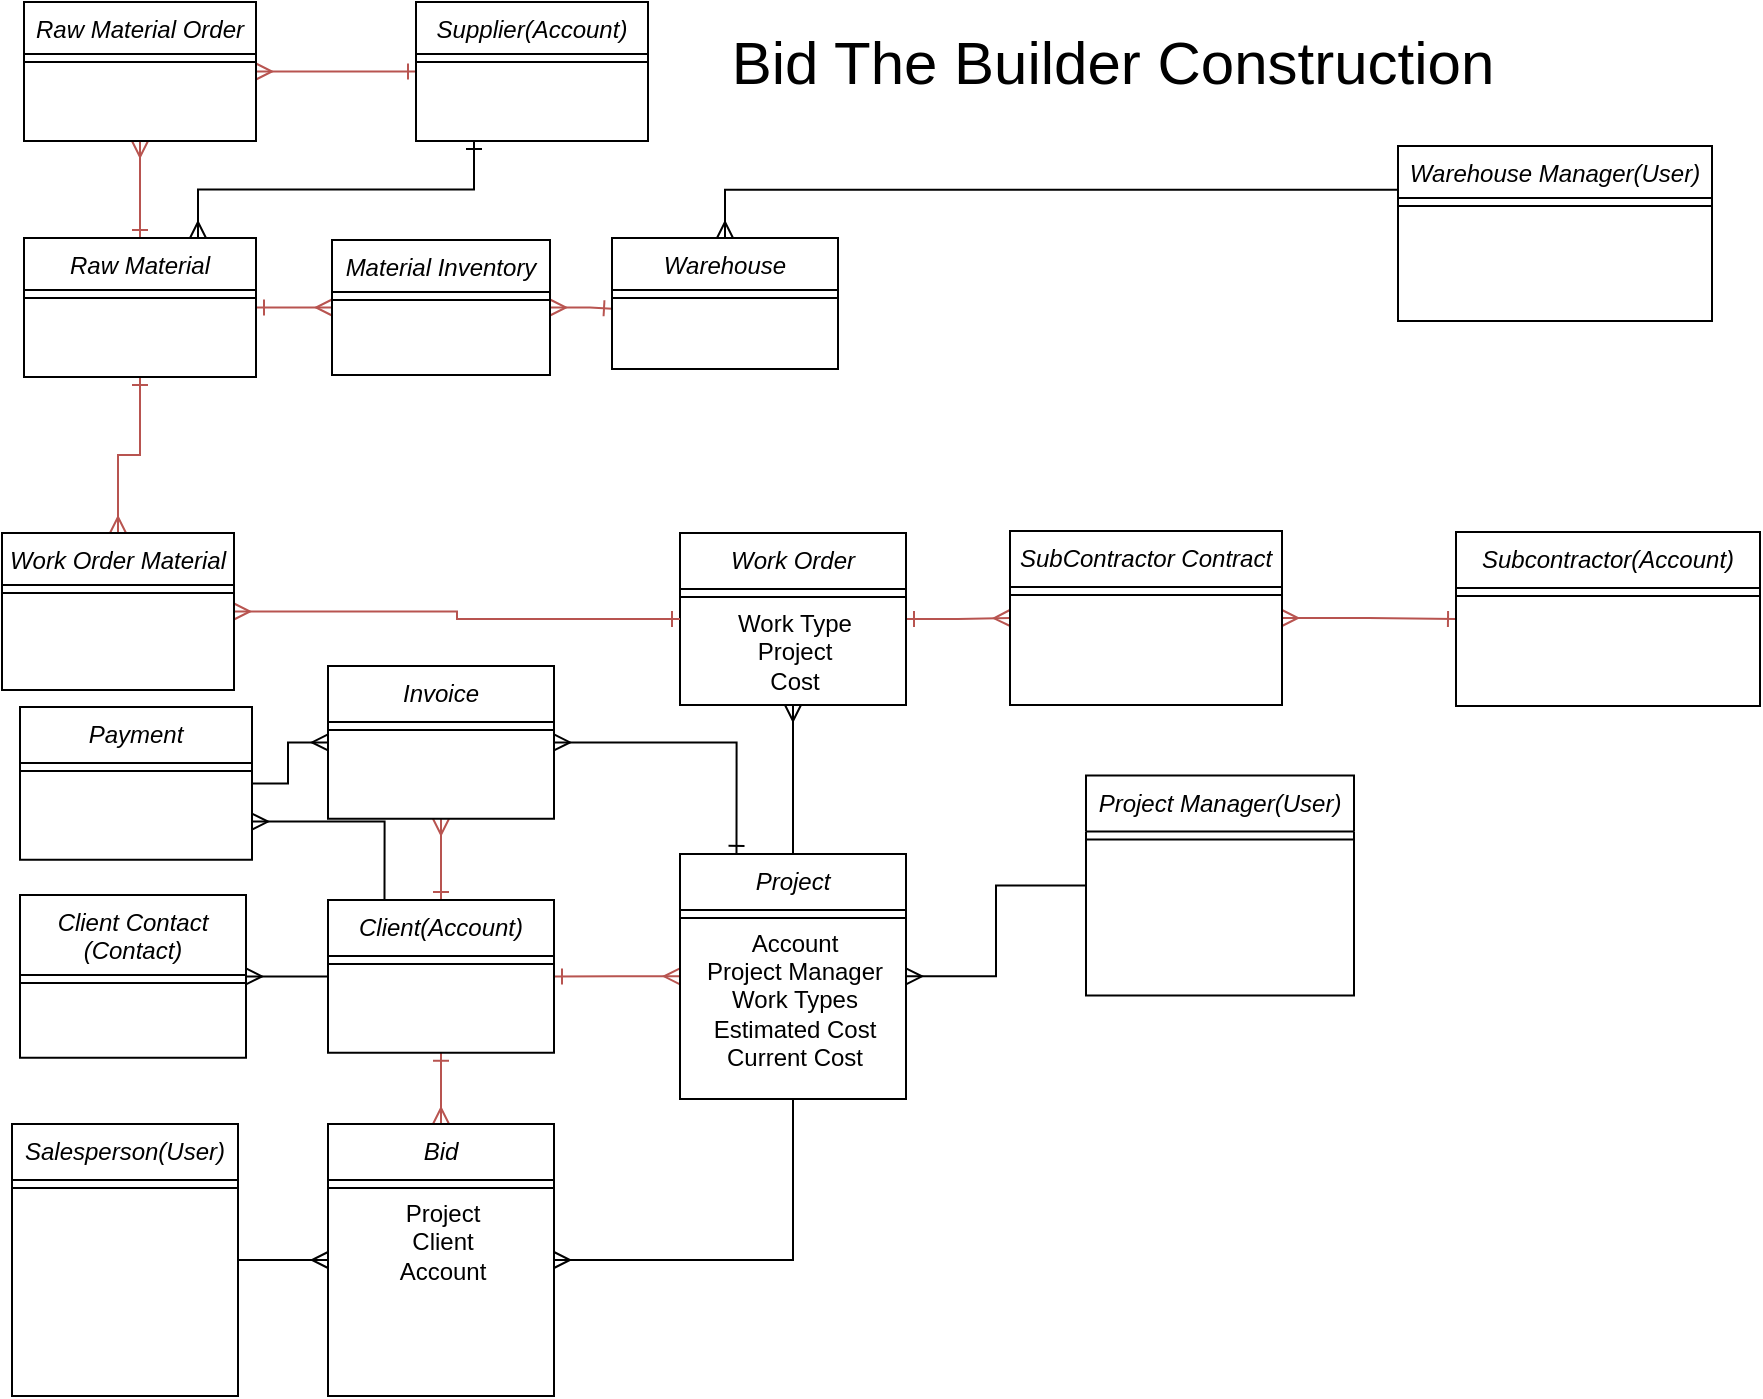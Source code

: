 <mxfile version="14.5.3" type="github">
  <diagram id="C5RBs43oDa-KdzZeNtuy" name="Page-1">
    <mxGraphModel dx="1483" dy="783" grid="0" gridSize="10" guides="1" tooltips="1" connect="1" arrows="1" fold="1" page="1" pageScale="1" pageWidth="1169" pageHeight="827" math="0" shadow="0">
      <root>
        <mxCell id="WIyWlLk6GJQsqaUBKTNV-0" />
        <mxCell id="WIyWlLk6GJQsqaUBKTNV-1" parent="WIyWlLk6GJQsqaUBKTNV-0" />
        <mxCell id="iO6xYrpzPYlNcVCM8KC9-5" value="" style="edgeStyle=orthogonalEdgeStyle;rounded=0;orthogonalLoop=1;jettySize=auto;html=1;startArrow=ERmany;startFill=0;endArrow=ERone;endFill=0;fillColor=#f8cecc;strokeColor=#b85450;" edge="1" parent="WIyWlLk6GJQsqaUBKTNV-1" source="iO6xYrpzPYlNcVCM8KC9-0" target="iO6xYrpzPYlNcVCM8KC9-3">
          <mxGeometry relative="1" as="geometry" />
        </mxCell>
        <mxCell id="iO6xYrpzPYlNcVCM8KC9-8" value="" style="edgeStyle=orthogonalEdgeStyle;rounded=0;orthogonalLoop=1;jettySize=auto;html=1;startArrow=ERmany;startFill=0;endArrow=ERone;endFill=0;fillColor=#f8cecc;strokeColor=#b85450;entryX=0;entryY=1.167;entryDx=0;entryDy=0;entryPerimeter=0;" edge="1" parent="WIyWlLk6GJQsqaUBKTNV-1" source="iO6xYrpzPYlNcVCM8KC9-0" target="iO6xYrpzPYlNcVCM8KC9-7">
          <mxGeometry relative="1" as="geometry" />
        </mxCell>
        <mxCell id="iO6xYrpzPYlNcVCM8KC9-0" value="Material Inventory" style="swimlane;fontStyle=2;align=center;verticalAlign=top;childLayout=stackLayout;horizontal=1;startSize=26;horizontalStack=0;resizeParent=1;resizeLast=0;collapsible=1;marginBottom=0;rounded=0;shadow=0;strokeWidth=1;" vertex="1" parent="WIyWlLk6GJQsqaUBKTNV-1">
          <mxGeometry x="394" y="133" width="109" height="67.5" as="geometry">
            <mxRectangle x="230" y="140" width="160" height="26" as="alternateBounds" />
          </mxGeometry>
        </mxCell>
        <mxCell id="iO6xYrpzPYlNcVCM8KC9-1" value="" style="line;html=1;strokeWidth=1;align=left;verticalAlign=middle;spacingTop=-1;spacingLeft=3;spacingRight=3;rotatable=0;labelPosition=right;points=[];portConstraint=eastwest;" vertex="1" parent="iO6xYrpzPYlNcVCM8KC9-0">
          <mxGeometry y="26" width="109" height="8" as="geometry" />
        </mxCell>
        <mxCell id="iO6xYrpzPYlNcVCM8KC9-54" value="" style="edgeStyle=orthogonalEdgeStyle;rounded=0;orthogonalLoop=1;jettySize=auto;html=1;startArrow=ERone;startFill=0;endArrow=ERmany;endFill=0;fillColor=#f8cecc;strokeColor=#b85450;" edge="1" parent="WIyWlLk6GJQsqaUBKTNV-1" source="iO6xYrpzPYlNcVCM8KC9-3" target="iO6xYrpzPYlNcVCM8KC9-52">
          <mxGeometry relative="1" as="geometry" />
        </mxCell>
        <mxCell id="iO6xYrpzPYlNcVCM8KC9-82" value="" style="edgeStyle=orthogonalEdgeStyle;rounded=0;orthogonalLoop=1;jettySize=auto;html=1;startArrow=ERmany;startFill=0;endArrow=ERone;endFill=0;fillColor=#f8cecc;strokeColor=#b85450;" edge="1" parent="WIyWlLk6GJQsqaUBKTNV-1" source="iO6xYrpzPYlNcVCM8KC9-80" target="iO6xYrpzPYlNcVCM8KC9-3">
          <mxGeometry relative="1" as="geometry" />
        </mxCell>
        <mxCell id="iO6xYrpzPYlNcVCM8KC9-3" value="Raw Material" style="swimlane;fontStyle=2;align=center;verticalAlign=top;childLayout=stackLayout;horizontal=1;startSize=26;horizontalStack=0;resizeParent=1;resizeLast=0;collapsible=1;marginBottom=0;rounded=0;shadow=0;strokeWidth=1;" vertex="1" parent="WIyWlLk6GJQsqaUBKTNV-1">
          <mxGeometry x="240" y="132" width="116" height="69.5" as="geometry">
            <mxRectangle x="230" y="140" width="160" height="26" as="alternateBounds" />
          </mxGeometry>
        </mxCell>
        <mxCell id="iO6xYrpzPYlNcVCM8KC9-4" value="" style="line;html=1;strokeWidth=1;align=left;verticalAlign=middle;spacingTop=-1;spacingLeft=3;spacingRight=3;rotatable=0;labelPosition=right;points=[];portConstraint=eastwest;" vertex="1" parent="iO6xYrpzPYlNcVCM8KC9-3">
          <mxGeometry y="26" width="116" height="8" as="geometry" />
        </mxCell>
        <mxCell id="iO6xYrpzPYlNcVCM8KC9-18" value="Warehouse Manager(User)" style="swimlane;fontStyle=2;align=center;verticalAlign=top;childLayout=stackLayout;horizontal=1;startSize=26;horizontalStack=0;resizeParent=1;resizeLast=0;collapsible=1;marginBottom=0;rounded=0;shadow=0;strokeWidth=1;" vertex="1" parent="WIyWlLk6GJQsqaUBKTNV-1">
          <mxGeometry x="927" y="86" width="157" height="87.5" as="geometry">
            <mxRectangle x="230" y="140" width="160" height="26" as="alternateBounds" />
          </mxGeometry>
        </mxCell>
        <mxCell id="iO6xYrpzPYlNcVCM8KC9-19" value="" style="line;html=1;strokeWidth=1;align=left;verticalAlign=middle;spacingTop=-1;spacingLeft=3;spacingRight=3;rotatable=0;labelPosition=right;points=[];portConstraint=eastwest;" vertex="1" parent="iO6xYrpzPYlNcVCM8KC9-18">
          <mxGeometry y="26" width="157" height="8" as="geometry" />
        </mxCell>
        <mxCell id="iO6xYrpzPYlNcVCM8KC9-25" value="" style="edgeStyle=orthogonalEdgeStyle;rounded=0;orthogonalLoop=1;jettySize=auto;html=1;startArrow=ERmany;startFill=0;endArrow=none;endFill=0;" edge="1" parent="WIyWlLk6GJQsqaUBKTNV-1" source="iO6xYrpzPYlNcVCM8KC9-21" target="iO6xYrpzPYlNcVCM8KC9-23">
          <mxGeometry relative="1" as="geometry" />
        </mxCell>
        <mxCell id="iO6xYrpzPYlNcVCM8KC9-31" value="" style="edgeStyle=orthogonalEdgeStyle;rounded=0;orthogonalLoop=1;jettySize=auto;html=1;startArrow=ERmany;startFill=0;endArrow=ERone;endFill=0;fillColor=#f8cecc;strokeColor=#b85450;" edge="1" parent="WIyWlLk6GJQsqaUBKTNV-1" source="iO6xYrpzPYlNcVCM8KC9-21" target="iO6xYrpzPYlNcVCM8KC9-29">
          <mxGeometry relative="1" as="geometry" />
        </mxCell>
        <mxCell id="iO6xYrpzPYlNcVCM8KC9-37" value="" style="edgeStyle=orthogonalEdgeStyle;rounded=0;orthogonalLoop=1;jettySize=auto;html=1;startArrow=ERmany;startFill=0;endArrow=none;endFill=0;exitX=0.5;exitY=1;exitDx=0;exitDy=0;" edge="1" parent="WIyWlLk6GJQsqaUBKTNV-1" source="iO6xYrpzPYlNcVCM8KC9-35" target="iO6xYrpzPYlNcVCM8KC9-21">
          <mxGeometry relative="1" as="geometry">
            <mxPoint x="622.5" y="414" as="sourcePoint" />
          </mxGeometry>
        </mxCell>
        <mxCell id="iO6xYrpzPYlNcVCM8KC9-62" style="edgeStyle=orthogonalEdgeStyle;rounded=0;orthogonalLoop=1;jettySize=auto;html=1;exitX=0.5;exitY=1;exitDx=0;exitDy=0;entryX=1;entryY=0.5;entryDx=0;entryDy=0;startArrow=none;startFill=0;endArrow=ERmany;endFill=0;" edge="1" parent="WIyWlLk6GJQsqaUBKTNV-1" source="iO6xYrpzPYlNcVCM8KC9-21" target="iO6xYrpzPYlNcVCM8KC9-56">
          <mxGeometry relative="1" as="geometry" />
        </mxCell>
        <mxCell id="iO6xYrpzPYlNcVCM8KC9-21" value="Project" style="swimlane;fontStyle=2;align=center;verticalAlign=top;childLayout=stackLayout;horizontal=1;startSize=28;horizontalStack=0;resizeParent=1;resizeLast=0;collapsible=1;marginBottom=0;rounded=0;shadow=0;strokeWidth=1;" vertex="1" parent="WIyWlLk6GJQsqaUBKTNV-1">
          <mxGeometry x="568" y="439.94" width="113" height="122.5" as="geometry">
            <mxRectangle x="230" y="140" width="160" height="26" as="alternateBounds" />
          </mxGeometry>
        </mxCell>
        <mxCell id="iO6xYrpzPYlNcVCM8KC9-22" value="" style="line;html=1;strokeWidth=1;align=left;verticalAlign=middle;spacingTop=-1;spacingLeft=3;spacingRight=3;rotatable=0;labelPosition=right;points=[];portConstraint=eastwest;" vertex="1" parent="iO6xYrpzPYlNcVCM8KC9-21">
          <mxGeometry y="28" width="113" height="8" as="geometry" />
        </mxCell>
        <mxCell id="iO6xYrpzPYlNcVCM8KC9-64" value="Account&lt;br&gt;Project Manager&lt;br&gt;Work Types&lt;br&gt;Estimated Cost&lt;br&gt;Current Cost&lt;br&gt;" style="text;html=1;align=center;verticalAlign=middle;resizable=0;points=[];autosize=1;" vertex="1" parent="iO6xYrpzPYlNcVCM8KC9-21">
          <mxGeometry y="36" width="113" height="74" as="geometry" />
        </mxCell>
        <mxCell id="iO6xYrpzPYlNcVCM8KC9-97" style="edgeStyle=orthogonalEdgeStyle;rounded=0;orthogonalLoop=1;jettySize=auto;html=1;exitX=0.5;exitY=0;exitDx=0;exitDy=0;entryX=0;entryY=0.25;entryDx=0;entryDy=0;startArrow=ERmany;startFill=0;endArrow=none;endFill=0;" edge="1" parent="WIyWlLk6GJQsqaUBKTNV-1" source="iO6xYrpzPYlNcVCM8KC9-6" target="iO6xYrpzPYlNcVCM8KC9-18">
          <mxGeometry relative="1" as="geometry" />
        </mxCell>
        <mxCell id="iO6xYrpzPYlNcVCM8KC9-6" value="Warehouse" style="swimlane;fontStyle=2;align=center;verticalAlign=top;childLayout=stackLayout;horizontal=1;startSize=26;horizontalStack=0;resizeParent=1;resizeLast=0;collapsible=1;marginBottom=0;rounded=0;shadow=0;strokeWidth=1;" vertex="1" parent="WIyWlLk6GJQsqaUBKTNV-1">
          <mxGeometry x="534" y="132" width="113" height="65.5" as="geometry">
            <mxRectangle x="230" y="140" width="160" height="26" as="alternateBounds" />
          </mxGeometry>
        </mxCell>
        <mxCell id="iO6xYrpzPYlNcVCM8KC9-7" value="" style="line;html=1;strokeWidth=1;align=left;verticalAlign=middle;spacingTop=-1;spacingLeft=3;spacingRight=3;rotatable=0;labelPosition=right;points=[];portConstraint=eastwest;" vertex="1" parent="iO6xYrpzPYlNcVCM8KC9-6">
          <mxGeometry y="26" width="113" height="8" as="geometry" />
        </mxCell>
        <mxCell id="iO6xYrpzPYlNcVCM8KC9-23" value="Project Manager(User)" style="swimlane;fontStyle=2;align=center;verticalAlign=top;childLayout=stackLayout;horizontal=1;startSize=28;horizontalStack=0;resizeParent=1;resizeLast=0;collapsible=1;marginBottom=0;rounded=0;shadow=0;strokeWidth=1;" vertex="1" parent="WIyWlLk6GJQsqaUBKTNV-1">
          <mxGeometry x="771" y="400.75" width="134" height="110" as="geometry">
            <mxRectangle x="230" y="140" width="160" height="26" as="alternateBounds" />
          </mxGeometry>
        </mxCell>
        <mxCell id="iO6xYrpzPYlNcVCM8KC9-24" value="" style="line;html=1;strokeWidth=1;align=left;verticalAlign=middle;spacingTop=-1;spacingLeft=3;spacingRight=3;rotatable=0;labelPosition=right;points=[];portConstraint=eastwest;" vertex="1" parent="iO6xYrpzPYlNcVCM8KC9-23">
          <mxGeometry y="28" width="134" height="8" as="geometry" />
        </mxCell>
        <mxCell id="iO6xYrpzPYlNcVCM8KC9-34" value="" style="edgeStyle=orthogonalEdgeStyle;rounded=0;orthogonalLoop=1;jettySize=auto;html=1;startArrow=ERmany;startFill=0;endArrow=none;endFill=0;" edge="1" parent="WIyWlLk6GJQsqaUBKTNV-1" source="iO6xYrpzPYlNcVCM8KC9-32" target="iO6xYrpzPYlNcVCM8KC9-29">
          <mxGeometry relative="1" as="geometry" />
        </mxCell>
        <mxCell id="iO6xYrpzPYlNcVCM8KC9-58" value="" style="edgeStyle=orthogonalEdgeStyle;rounded=0;orthogonalLoop=1;jettySize=auto;html=1;startArrow=ERone;startFill=0;endArrow=ERmany;endFill=0;fillColor=#f8cecc;strokeColor=#b85450;" edge="1" parent="WIyWlLk6GJQsqaUBKTNV-1" source="iO6xYrpzPYlNcVCM8KC9-29" target="iO6xYrpzPYlNcVCM8KC9-56">
          <mxGeometry relative="1" as="geometry" />
        </mxCell>
        <mxCell id="iO6xYrpzPYlNcVCM8KC9-72" value="" style="edgeStyle=orthogonalEdgeStyle;rounded=0;orthogonalLoop=1;jettySize=auto;html=1;startArrow=ERmany;startFill=0;endArrow=ERone;endFill=0;fillColor=#f8cecc;strokeColor=#b85450;" edge="1" parent="WIyWlLk6GJQsqaUBKTNV-1" source="iO6xYrpzPYlNcVCM8KC9-70" target="iO6xYrpzPYlNcVCM8KC9-29">
          <mxGeometry relative="1" as="geometry" />
        </mxCell>
        <mxCell id="iO6xYrpzPYlNcVCM8KC9-77" style="edgeStyle=orthogonalEdgeStyle;rounded=0;orthogonalLoop=1;jettySize=auto;html=1;exitX=1;exitY=0.75;exitDx=0;exitDy=0;entryX=0.25;entryY=0;entryDx=0;entryDy=0;startArrow=ERmany;startFill=0;endArrow=none;endFill=0;" edge="1" parent="WIyWlLk6GJQsqaUBKTNV-1" source="iO6xYrpzPYlNcVCM8KC9-74" target="iO6xYrpzPYlNcVCM8KC9-29">
          <mxGeometry relative="1" as="geometry">
            <Array as="points">
              <mxPoint x="420" y="424" />
            </Array>
          </mxGeometry>
        </mxCell>
        <mxCell id="iO6xYrpzPYlNcVCM8KC9-29" value="Client(Account)" style="swimlane;fontStyle=2;align=center;verticalAlign=top;childLayout=stackLayout;horizontal=1;startSize=28;horizontalStack=0;resizeParent=1;resizeLast=0;collapsible=1;marginBottom=0;rounded=0;shadow=0;strokeWidth=1;" vertex="1" parent="WIyWlLk6GJQsqaUBKTNV-1">
          <mxGeometry x="392" y="463" width="113" height="76.38" as="geometry">
            <mxRectangle x="230" y="140" width="160" height="26" as="alternateBounds" />
          </mxGeometry>
        </mxCell>
        <mxCell id="iO6xYrpzPYlNcVCM8KC9-30" value="" style="line;html=1;strokeWidth=1;align=left;verticalAlign=middle;spacingTop=-1;spacingLeft=3;spacingRight=3;rotatable=0;labelPosition=right;points=[];portConstraint=eastwest;" vertex="1" parent="iO6xYrpzPYlNcVCM8KC9-29">
          <mxGeometry y="28" width="113" height="8" as="geometry" />
        </mxCell>
        <mxCell id="iO6xYrpzPYlNcVCM8KC9-32" value="Client Contact&#xa;(Contact)" style="swimlane;fontStyle=2;align=center;verticalAlign=top;childLayout=stackLayout;horizontal=1;startSize=40;horizontalStack=0;resizeParent=1;resizeLast=0;collapsible=1;marginBottom=0;rounded=0;shadow=0;strokeWidth=1;" vertex="1" parent="WIyWlLk6GJQsqaUBKTNV-1">
          <mxGeometry x="238" y="460.5" width="113" height="81.38" as="geometry">
            <mxRectangle x="230" y="140" width="160" height="26" as="alternateBounds" />
          </mxGeometry>
        </mxCell>
        <mxCell id="iO6xYrpzPYlNcVCM8KC9-33" value="" style="line;html=1;strokeWidth=1;align=left;verticalAlign=middle;spacingTop=-1;spacingLeft=3;spacingRight=3;rotatable=0;labelPosition=right;points=[];portConstraint=eastwest;" vertex="1" parent="iO6xYrpzPYlNcVCM8KC9-32">
          <mxGeometry y="40" width="113" height="8" as="geometry" />
        </mxCell>
        <mxCell id="iO6xYrpzPYlNcVCM8KC9-44" value="" style="edgeStyle=orthogonalEdgeStyle;rounded=0;orthogonalLoop=1;jettySize=auto;html=1;startArrow=ERone;startFill=0;endArrow=ERmany;endFill=0;fillColor=#f8cecc;entryX=0;entryY=0.5;entryDx=0;entryDy=0;strokeColor=#b85450;" edge="1" parent="WIyWlLk6GJQsqaUBKTNV-1" source="iO6xYrpzPYlNcVCM8KC9-35" target="iO6xYrpzPYlNcVCM8KC9-99">
          <mxGeometry relative="1" as="geometry">
            <mxPoint x="721" y="323.0" as="targetPoint" />
          </mxGeometry>
        </mxCell>
        <mxCell id="iO6xYrpzPYlNcVCM8KC9-35" value="Work Order" style="swimlane;fontStyle=2;align=center;verticalAlign=top;childLayout=stackLayout;horizontal=1;startSize=28;horizontalStack=0;resizeParent=1;resizeLast=0;collapsible=1;marginBottom=0;rounded=0;shadow=0;strokeWidth=1;" vertex="1" parent="WIyWlLk6GJQsqaUBKTNV-1">
          <mxGeometry x="568" y="279.5" width="113" height="86" as="geometry">
            <mxRectangle x="230" y="140" width="160" height="26" as="alternateBounds" />
          </mxGeometry>
        </mxCell>
        <mxCell id="iO6xYrpzPYlNcVCM8KC9-36" value="" style="line;html=1;strokeWidth=1;align=left;verticalAlign=middle;spacingTop=-1;spacingLeft=3;spacingRight=3;rotatable=0;labelPosition=right;points=[];portConstraint=eastwest;" vertex="1" parent="iO6xYrpzPYlNcVCM8KC9-35">
          <mxGeometry y="28" width="113" height="8" as="geometry" />
        </mxCell>
        <mxCell id="iO6xYrpzPYlNcVCM8KC9-65" value="Work Type&lt;br&gt;Project&lt;br&gt;Cost" style="text;html=1;align=center;verticalAlign=middle;resizable=0;points=[];autosize=1;" vertex="1" parent="iO6xYrpzPYlNcVCM8KC9-35">
          <mxGeometry y="36" width="113" height="46" as="geometry" />
        </mxCell>
        <mxCell id="iO6xYrpzPYlNcVCM8KC9-50" value="" style="edgeStyle=orthogonalEdgeStyle;rounded=0;orthogonalLoop=1;jettySize=auto;html=1;startArrow=ERmany;startFill=0;endArrow=ERone;endFill=0;exitX=1;exitY=0.5;exitDx=0;exitDy=0;fillColor=#f8cecc;strokeColor=#b85450;" edge="1" parent="WIyWlLk6GJQsqaUBKTNV-1" source="iO6xYrpzPYlNcVCM8KC9-99" target="iO6xYrpzPYlNcVCM8KC9-48">
          <mxGeometry relative="1" as="geometry">
            <mxPoint x="943" y="322" as="sourcePoint" />
          </mxGeometry>
        </mxCell>
        <mxCell id="iO6xYrpzPYlNcVCM8KC9-48" value="Subcontractor(Account)" style="swimlane;fontStyle=2;align=center;verticalAlign=top;childLayout=stackLayout;horizontal=1;startSize=28;horizontalStack=0;resizeParent=1;resizeLast=0;collapsible=1;marginBottom=0;rounded=0;shadow=0;strokeWidth=1;" vertex="1" parent="WIyWlLk6GJQsqaUBKTNV-1">
          <mxGeometry x="956" y="279" width="152" height="87" as="geometry">
            <mxRectangle x="230" y="140" width="160" height="26" as="alternateBounds" />
          </mxGeometry>
        </mxCell>
        <mxCell id="iO6xYrpzPYlNcVCM8KC9-49" value="" style="line;html=1;strokeWidth=1;align=left;verticalAlign=middle;spacingTop=-1;spacingLeft=3;spacingRight=3;rotatable=0;labelPosition=right;points=[];portConstraint=eastwest;" vertex="1" parent="iO6xYrpzPYlNcVCM8KC9-48">
          <mxGeometry y="28" width="152" height="8" as="geometry" />
        </mxCell>
        <mxCell id="iO6xYrpzPYlNcVCM8KC9-55" style="edgeStyle=orthogonalEdgeStyle;rounded=0;orthogonalLoop=1;jettySize=auto;html=1;exitX=0;exitY=0.5;exitDx=0;exitDy=0;entryX=1;entryY=0.5;entryDx=0;entryDy=0;startArrow=ERone;startFill=0;endArrow=ERmany;endFill=0;fillColor=#f8cecc;strokeColor=#b85450;" edge="1" parent="WIyWlLk6GJQsqaUBKTNV-1" source="iO6xYrpzPYlNcVCM8KC9-35" target="iO6xYrpzPYlNcVCM8KC9-52">
          <mxGeometry relative="1" as="geometry" />
        </mxCell>
        <mxCell id="iO6xYrpzPYlNcVCM8KC9-52" value="Work Order Material" style="swimlane;fontStyle=2;align=center;verticalAlign=top;childLayout=stackLayout;horizontal=1;startSize=26;horizontalStack=0;resizeParent=1;resizeLast=0;collapsible=1;marginBottom=0;rounded=0;shadow=0;strokeWidth=1;" vertex="1" parent="WIyWlLk6GJQsqaUBKTNV-1">
          <mxGeometry x="229" y="279.5" width="116" height="78.5" as="geometry">
            <mxRectangle x="230" y="140" width="160" height="26" as="alternateBounds" />
          </mxGeometry>
        </mxCell>
        <mxCell id="iO6xYrpzPYlNcVCM8KC9-53" value="" style="line;html=1;strokeWidth=1;align=left;verticalAlign=middle;spacingTop=-1;spacingLeft=3;spacingRight=3;rotatable=0;labelPosition=right;points=[];portConstraint=eastwest;" vertex="1" parent="iO6xYrpzPYlNcVCM8KC9-52">
          <mxGeometry y="26" width="116" height="8" as="geometry" />
        </mxCell>
        <mxCell id="iO6xYrpzPYlNcVCM8KC9-61" value="" style="edgeStyle=orthogonalEdgeStyle;rounded=0;orthogonalLoop=1;jettySize=auto;html=1;startArrow=none;startFill=0;endArrow=ERmany;endFill=0;" edge="1" parent="WIyWlLk6GJQsqaUBKTNV-1" source="iO6xYrpzPYlNcVCM8KC9-59" target="iO6xYrpzPYlNcVCM8KC9-56">
          <mxGeometry relative="1" as="geometry" />
        </mxCell>
        <mxCell id="iO6xYrpzPYlNcVCM8KC9-56" value="Bid" style="swimlane;fontStyle=2;align=center;verticalAlign=top;childLayout=stackLayout;horizontal=1;startSize=28;horizontalStack=0;resizeParent=1;resizeLast=0;collapsible=1;marginBottom=0;rounded=0;shadow=0;strokeWidth=1;" vertex="1" parent="WIyWlLk6GJQsqaUBKTNV-1">
          <mxGeometry x="392" y="575" width="113" height="136" as="geometry">
            <mxRectangle x="230" y="140" width="160" height="26" as="alternateBounds" />
          </mxGeometry>
        </mxCell>
        <mxCell id="iO6xYrpzPYlNcVCM8KC9-57" value="" style="line;html=1;strokeWidth=1;align=left;verticalAlign=middle;spacingTop=-1;spacingLeft=3;spacingRight=3;rotatable=0;labelPosition=right;points=[];portConstraint=eastwest;" vertex="1" parent="iO6xYrpzPYlNcVCM8KC9-56">
          <mxGeometry y="28" width="113" height="8" as="geometry" />
        </mxCell>
        <mxCell id="iO6xYrpzPYlNcVCM8KC9-78" value="Project&lt;br&gt;Client&lt;br&gt;Account" style="text;html=1;align=center;verticalAlign=middle;resizable=0;points=[];autosize=1;" vertex="1" parent="iO6xYrpzPYlNcVCM8KC9-56">
          <mxGeometry y="36" width="113" height="46" as="geometry" />
        </mxCell>
        <mxCell id="iO6xYrpzPYlNcVCM8KC9-59" value="Salesperson(User)" style="swimlane;fontStyle=2;align=center;verticalAlign=top;childLayout=stackLayout;horizontal=1;startSize=28;horizontalStack=0;resizeParent=1;resizeLast=0;collapsible=1;marginBottom=0;rounded=0;shadow=0;strokeWidth=1;" vertex="1" parent="WIyWlLk6GJQsqaUBKTNV-1">
          <mxGeometry x="234" y="575" width="113" height="136" as="geometry">
            <mxRectangle x="230" y="140" width="160" height="26" as="alternateBounds" />
          </mxGeometry>
        </mxCell>
        <mxCell id="iO6xYrpzPYlNcVCM8KC9-60" value="" style="line;html=1;strokeWidth=1;align=left;verticalAlign=middle;spacingTop=-1;spacingLeft=3;spacingRight=3;rotatable=0;labelPosition=right;points=[];portConstraint=eastwest;" vertex="1" parent="iO6xYrpzPYlNcVCM8KC9-59">
          <mxGeometry y="28" width="113" height="8" as="geometry" />
        </mxCell>
        <mxCell id="iO6xYrpzPYlNcVCM8KC9-63" value="&lt;font&gt;&lt;font style=&quot;font-size: 30px&quot;&gt;Bid The Builder Construction&lt;/font&gt;&lt;br&gt;&lt;/font&gt;" style="text;html=1;align=center;verticalAlign=middle;resizable=0;points=[];autosize=1;" vertex="1" parent="WIyWlLk6GJQsqaUBKTNV-1">
          <mxGeometry x="588" y="32" width="392" height="23" as="geometry" />
        </mxCell>
        <mxCell id="iO6xYrpzPYlNcVCM8KC9-73" style="edgeStyle=orthogonalEdgeStyle;rounded=0;orthogonalLoop=1;jettySize=auto;html=1;exitX=1;exitY=0.5;exitDx=0;exitDy=0;entryX=0.25;entryY=0;entryDx=0;entryDy=0;startArrow=ERmany;startFill=0;endArrow=ERone;endFill=0;" edge="1" parent="WIyWlLk6GJQsqaUBKTNV-1" source="iO6xYrpzPYlNcVCM8KC9-70" target="iO6xYrpzPYlNcVCM8KC9-21">
          <mxGeometry relative="1" as="geometry" />
        </mxCell>
        <mxCell id="iO6xYrpzPYlNcVCM8KC9-76" value="" style="edgeStyle=orthogonalEdgeStyle;rounded=0;orthogonalLoop=1;jettySize=auto;html=1;startArrow=ERmany;startFill=0;endArrow=none;endFill=0;" edge="1" parent="WIyWlLk6GJQsqaUBKTNV-1" source="iO6xYrpzPYlNcVCM8KC9-70" target="iO6xYrpzPYlNcVCM8KC9-74">
          <mxGeometry relative="1" as="geometry" />
        </mxCell>
        <mxCell id="iO6xYrpzPYlNcVCM8KC9-70" value="Invoice" style="swimlane;fontStyle=2;align=center;verticalAlign=top;childLayout=stackLayout;horizontal=1;startSize=28;horizontalStack=0;resizeParent=1;resizeLast=0;collapsible=1;marginBottom=0;rounded=0;shadow=0;strokeWidth=1;" vertex="1" parent="WIyWlLk6GJQsqaUBKTNV-1">
          <mxGeometry x="392" y="346" width="113" height="76.38" as="geometry">
            <mxRectangle x="230" y="140" width="160" height="26" as="alternateBounds" />
          </mxGeometry>
        </mxCell>
        <mxCell id="iO6xYrpzPYlNcVCM8KC9-71" value="" style="line;html=1;strokeWidth=1;align=left;verticalAlign=middle;spacingTop=-1;spacingLeft=3;spacingRight=3;rotatable=0;labelPosition=right;points=[];portConstraint=eastwest;" vertex="1" parent="iO6xYrpzPYlNcVCM8KC9-70">
          <mxGeometry y="28" width="113" height="8" as="geometry" />
        </mxCell>
        <mxCell id="iO6xYrpzPYlNcVCM8KC9-74" value="Payment" style="swimlane;fontStyle=2;align=center;verticalAlign=top;childLayout=stackLayout;horizontal=1;startSize=28;horizontalStack=0;resizeParent=1;resizeLast=0;collapsible=1;marginBottom=0;rounded=0;shadow=0;strokeWidth=1;" vertex="1" parent="WIyWlLk6GJQsqaUBKTNV-1">
          <mxGeometry x="238" y="366.5" width="116" height="76.38" as="geometry">
            <mxRectangle x="230" y="140" width="160" height="26" as="alternateBounds" />
          </mxGeometry>
        </mxCell>
        <mxCell id="iO6xYrpzPYlNcVCM8KC9-75" value="" style="line;html=1;strokeWidth=1;align=left;verticalAlign=middle;spacingTop=-1;spacingLeft=3;spacingRight=3;rotatable=0;labelPosition=right;points=[];portConstraint=eastwest;" vertex="1" parent="iO6xYrpzPYlNcVCM8KC9-74">
          <mxGeometry y="28" width="116" height="8" as="geometry" />
        </mxCell>
        <mxCell id="iO6xYrpzPYlNcVCM8KC9-85" value="" style="edgeStyle=orthogonalEdgeStyle;rounded=0;orthogonalLoop=1;jettySize=auto;html=1;startArrow=ERmany;startFill=0;endArrow=ERone;endFill=0;fillColor=#f8cecc;strokeColor=#b85450;" edge="1" parent="WIyWlLk6GJQsqaUBKTNV-1" source="iO6xYrpzPYlNcVCM8KC9-80" target="iO6xYrpzPYlNcVCM8KC9-83">
          <mxGeometry relative="1" as="geometry" />
        </mxCell>
        <mxCell id="iO6xYrpzPYlNcVCM8KC9-80" value="Raw Material Order" style="swimlane;fontStyle=2;align=center;verticalAlign=top;childLayout=stackLayout;horizontal=1;startSize=26;horizontalStack=0;resizeParent=1;resizeLast=0;collapsible=1;marginBottom=0;rounded=0;shadow=0;strokeWidth=1;" vertex="1" parent="WIyWlLk6GJQsqaUBKTNV-1">
          <mxGeometry x="240" y="14" width="116" height="69.5" as="geometry">
            <mxRectangle x="230" y="140" width="160" height="26" as="alternateBounds" />
          </mxGeometry>
        </mxCell>
        <mxCell id="iO6xYrpzPYlNcVCM8KC9-81" value="" style="line;html=1;strokeWidth=1;align=left;verticalAlign=middle;spacingTop=-1;spacingLeft=3;spacingRight=3;rotatable=0;labelPosition=right;points=[];portConstraint=eastwest;" vertex="1" parent="iO6xYrpzPYlNcVCM8KC9-80">
          <mxGeometry y="26" width="116" height="8" as="geometry" />
        </mxCell>
        <mxCell id="iO6xYrpzPYlNcVCM8KC9-87" style="edgeStyle=orthogonalEdgeStyle;rounded=0;orthogonalLoop=1;jettySize=auto;html=1;exitX=0.75;exitY=0;exitDx=0;exitDy=0;entryX=0.25;entryY=1;entryDx=0;entryDy=0;startArrow=ERmany;startFill=0;endArrow=ERone;endFill=0;" edge="1" parent="WIyWlLk6GJQsqaUBKTNV-1" source="iO6xYrpzPYlNcVCM8KC9-3" target="iO6xYrpzPYlNcVCM8KC9-83">
          <mxGeometry relative="1" as="geometry" />
        </mxCell>
        <mxCell id="iO6xYrpzPYlNcVCM8KC9-83" value="Supplier(Account)" style="swimlane;fontStyle=2;align=center;verticalAlign=top;childLayout=stackLayout;horizontal=1;startSize=26;horizontalStack=0;resizeParent=1;resizeLast=0;collapsible=1;marginBottom=0;rounded=0;shadow=0;strokeWidth=1;" vertex="1" parent="WIyWlLk6GJQsqaUBKTNV-1">
          <mxGeometry x="436" y="14" width="116" height="69.5" as="geometry">
            <mxRectangle x="230" y="140" width="160" height="26" as="alternateBounds" />
          </mxGeometry>
        </mxCell>
        <mxCell id="iO6xYrpzPYlNcVCM8KC9-84" value="" style="line;html=1;strokeWidth=1;align=left;verticalAlign=middle;spacingTop=-1;spacingLeft=3;spacingRight=3;rotatable=0;labelPosition=right;points=[];portConstraint=eastwest;" vertex="1" parent="iO6xYrpzPYlNcVCM8KC9-83">
          <mxGeometry y="26" width="116" height="8" as="geometry" />
        </mxCell>
        <mxCell id="iO6xYrpzPYlNcVCM8KC9-99" value="SubContractor Contract" style="swimlane;fontStyle=2;align=center;verticalAlign=top;childLayout=stackLayout;horizontal=1;startSize=28;horizontalStack=0;resizeParent=1;resizeLast=0;collapsible=1;marginBottom=0;rounded=0;shadow=0;strokeWidth=1;" vertex="1" parent="WIyWlLk6GJQsqaUBKTNV-1">
          <mxGeometry x="733" y="278.5" width="136" height="87" as="geometry">
            <mxRectangle x="230" y="140" width="160" height="26" as="alternateBounds" />
          </mxGeometry>
        </mxCell>
        <mxCell id="iO6xYrpzPYlNcVCM8KC9-100" value="" style="line;html=1;strokeWidth=1;align=left;verticalAlign=middle;spacingTop=-1;spacingLeft=3;spacingRight=3;rotatable=0;labelPosition=right;points=[];portConstraint=eastwest;" vertex="1" parent="iO6xYrpzPYlNcVCM8KC9-99">
          <mxGeometry y="28" width="136" height="8" as="geometry" />
        </mxCell>
      </root>
    </mxGraphModel>
  </diagram>
</mxfile>
